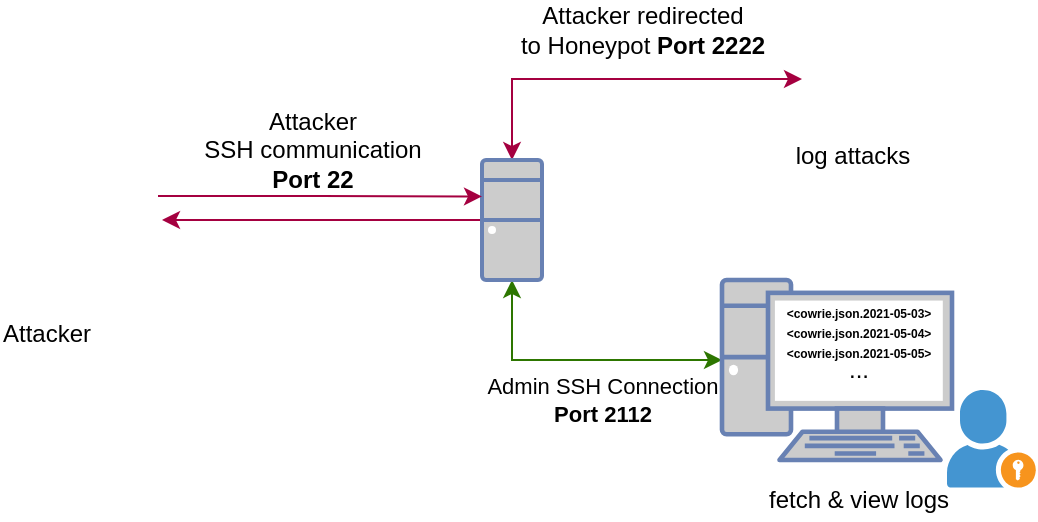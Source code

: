 <mxfile version="14.6.10" type="device"><diagram id="Bg63jcN8ruq0_OiR5aV3" name="Page-1"><mxGraphModel dx="813" dy="452" grid="1" gridSize="10" guides="1" tooltips="1" connect="1" arrows="1" fold="1" page="1" pageScale="1" pageWidth="827" pageHeight="1169" math="0" shadow="0"><root><mxCell id="0"/><mxCell id="1" parent="0"/><mxCell id="wA3lPScn3HTdmGS_-lPP-7" style="edgeStyle=orthogonalEdgeStyle;rounded=0;orthogonalLoop=1;jettySize=auto;html=1;fillColor=#d80073;strokeColor=#A50040;" edge="1" parent="1" source="wA3lPScn3HTdmGS_-lPP-1"><mxGeometry relative="1" as="geometry"><mxPoint x="360" y="400" as="targetPoint"/></mxGeometry></mxCell><mxCell id="wA3lPScn3HTdmGS_-lPP-39" style="edgeStyle=orthogonalEdgeStyle;rounded=0;orthogonalLoop=1;jettySize=auto;html=1;fontColor=#000000;startArrow=classic;startFill=1;fillColor=#60a917;strokeColor=#2D7600;" edge="1" parent="1" source="wA3lPScn3HTdmGS_-lPP-1" target="wA3lPScn3HTdmGS_-lPP-3"><mxGeometry relative="1" as="geometry"><Array as="points"><mxPoint x="535" y="470"/></Array></mxGeometry></mxCell><mxCell id="wA3lPScn3HTdmGS_-lPP-40" value="&lt;div&gt;Admin SSH Connection&lt;/div&gt;&lt;div&gt;&lt;b&gt;Port 2112&lt;/b&gt;&lt;br&gt;&lt;/div&gt;" style="edgeLabel;html=1;align=center;verticalAlign=middle;resizable=0;points=[];fontColor=#000000;" vertex="1" connectable="0" parent="wA3lPScn3HTdmGS_-lPP-39"><mxGeometry x="0.571" y="-1" relative="1" as="geometry"><mxPoint x="-29" y="19" as="offset"/></mxGeometry></mxCell><mxCell id="wA3lPScn3HTdmGS_-lPP-41" style="edgeStyle=orthogonalEdgeStyle;rounded=0;orthogonalLoop=1;jettySize=auto;html=1;exitX=0.5;exitY=0;exitDx=0;exitDy=0;exitPerimeter=0;entryX=0;entryY=0.5;entryDx=0;entryDy=0;fontColor=#000000;startArrow=classic;startFill=1;fillColor=#d80073;strokeColor=#A50040;" edge="1" parent="1" source="wA3lPScn3HTdmGS_-lPP-1" target="wA3lPScn3HTdmGS_-lPP-10"><mxGeometry relative="1" as="geometry"><Array as="points"><mxPoint x="535" y="329"/></Array></mxGeometry></mxCell><mxCell id="wA3lPScn3HTdmGS_-lPP-1" value="" style="fontColor=#0066CC;verticalAlign=top;verticalLabelPosition=bottom;labelPosition=center;align=center;html=1;outlineConnect=0;fillColor=#CCCCCC;strokeColor=#6881B3;gradientColor=none;gradientDirection=north;strokeWidth=2;shape=mxgraph.networks.desktop_pc;" vertex="1" parent="1"><mxGeometry x="520" y="370" width="30" height="60" as="geometry"/></mxCell><mxCell id="wA3lPScn3HTdmGS_-lPP-6" style="edgeStyle=orthogonalEdgeStyle;rounded=0;orthogonalLoop=1;jettySize=auto;html=1;exitX=1;exitY=0.25;exitDx=0;exitDy=0;fillColor=#d80073;strokeColor=#A50040;" edge="1" parent="1" source="wA3lPScn3HTdmGS_-lPP-5"><mxGeometry relative="1" as="geometry"><mxPoint x="520" y="388.238" as="targetPoint"/></mxGeometry></mxCell><mxCell id="wA3lPScn3HTdmGS_-lPP-5" value="" style="shape=image;html=1;verticalAlign=top;verticalLabelPosition=bottom;labelBackgroundColor=#ffffff;imageAspect=0;aspect=fixed;image=https://cdn3.iconfinder.com/data/icons/computing-technology/74/Computer_error-RAD-128.png" vertex="1" parent="1"><mxGeometry x="310" y="376" width="48" height="48" as="geometry"/></mxCell><mxCell id="wA3lPScn3HTdmGS_-lPP-8" value="&lt;div&gt;Attacker&lt;br&gt;&lt;/div&gt;&lt;div&gt;SSH communication&lt;/div&gt;&lt;b&gt;Port 22&lt;/b&gt;" style="text;html=1;align=center;verticalAlign=middle;resizable=0;points=[];autosize=1;strokeColor=none;" vertex="1" parent="1"><mxGeometry x="370" y="340" width="130" height="50" as="geometry"/></mxCell><mxCell id="wA3lPScn3HTdmGS_-lPP-9" value="&lt;div&gt;Attacker&lt;/div&gt;" style="shape=image;html=1;verticalAlign=top;verticalLabelPosition=bottom;labelBackgroundColor=#ffffff;imageAspect=0;aspect=fixed;image=https://cdn0.iconfinder.com/data/icons/kameleon-free-pack-rounded/110/Hacker-128.png" vertex="1" parent="1"><mxGeometry x="280" y="400" width="43" height="43" as="geometry"/></mxCell><mxCell id="wA3lPScn3HTdmGS_-lPP-10" value="log attacks" style="shape=image;html=1;verticalAlign=top;verticalLabelPosition=bottom;labelBackgroundColor=#ffffff;imageAspect=0;aspect=fixed;image=https://cdn4.iconfinder.com/data/icons/REALVISTA/food/png/128/honey.png" vertex="1" parent="1"><mxGeometry x="680" y="305" width="49" height="49" as="geometry"/></mxCell><mxCell id="wA3lPScn3HTdmGS_-lPP-14" value="Attacker redirected&lt;br&gt;&lt;div&gt;to Honeypot &lt;b&gt;Port 2222&lt;/b&gt;&lt;/div&gt;" style="text;html=1;align=center;verticalAlign=middle;resizable=0;points=[];autosize=1;strokeColor=none;" vertex="1" parent="1"><mxGeometry x="530" y="290" width="140" height="30" as="geometry"/></mxCell><mxCell id="wA3lPScn3HTdmGS_-lPP-38" value="" style="group" vertex="1" connectable="0" parent="1"><mxGeometry x="640" y="430" width="156.9" height="120" as="geometry"/></mxCell><mxCell id="wA3lPScn3HTdmGS_-lPP-3" value="" style="fontColor=#0066CC;verticalAlign=top;verticalLabelPosition=bottom;labelPosition=center;align=center;html=1;outlineConnect=0;fillColor=#CCCCCC;strokeColor=#6881B3;gradientColor=none;gradientDirection=north;strokeWidth=2;shape=mxgraph.networks.pc;" vertex="1" parent="wA3lPScn3HTdmGS_-lPP-38"><mxGeometry width="115" height="90" as="geometry"/></mxCell><mxCell id="wA3lPScn3HTdmGS_-lPP-19" value="&lt;b&gt;&lt;font style=&quot;font-size: 6px&quot;&gt;&amp;lt;cowrie.json.2021-05-05&amp;gt;&lt;/font&gt;&lt;/b&gt;" style="text;html=1;align=center;verticalAlign=middle;resizable=0;points=[];autosize=1;strokeColor=none;" vertex="1" parent="wA3lPScn3HTdmGS_-lPP-38"><mxGeometry x="22.5" y="25" width="90" height="20" as="geometry"/></mxCell><mxCell id="wA3lPScn3HTdmGS_-lPP-21" value="fetch &amp;amp; view logs" style="text;html=1;align=center;verticalAlign=middle;resizable=0;points=[];autosize=1;strokeColor=none;" vertex="1" parent="wA3lPScn3HTdmGS_-lPP-38"><mxGeometry x="12.5" y="100" width="110" height="20" as="geometry"/></mxCell><mxCell id="wA3lPScn3HTdmGS_-lPP-36" value="" style="shadow=0;dashed=0;html=1;strokeColor=none;fillColor=#4495D1;labelPosition=center;verticalLabelPosition=bottom;verticalAlign=top;align=center;outlineConnect=0;shape=mxgraph.veeam.portal_admin;fontColor=#000000;" vertex="1" parent="wA3lPScn3HTdmGS_-lPP-38"><mxGeometry x="112.5" y="55" width="44.4" height="48.8" as="geometry"/></mxCell><mxCell id="wA3lPScn3HTdmGS_-lPP-18" value="&lt;b&gt;&lt;font style=&quot;font-size: 6px&quot;&gt;&amp;lt;cowrie.json.2021-05-04&amp;gt;&lt;/font&gt;&lt;/b&gt;" style="text;html=1;align=center;verticalAlign=middle;resizable=0;points=[];autosize=1;strokeColor=none;" vertex="1" parent="wA3lPScn3HTdmGS_-lPP-38"><mxGeometry x="22.5" y="15" width="90" height="20" as="geometry"/></mxCell><mxCell id="wA3lPScn3HTdmGS_-lPP-17" value="&lt;b&gt;&lt;font style=&quot;font-size: 6px&quot;&gt;&amp;lt;cowrie.json.2021-05-03&amp;gt;&lt;/font&gt;&lt;/b&gt;" style="text;html=1;align=center;verticalAlign=middle;resizable=0;points=[];autosize=1;strokeColor=none;" vertex="1" parent="wA3lPScn3HTdmGS_-lPP-38"><mxGeometry x="22.5" y="5" width="90" height="20" as="geometry"/></mxCell><mxCell id="wA3lPScn3HTdmGS_-lPP-20" value="..." style="text;html=1;align=center;verticalAlign=middle;resizable=0;points=[];autosize=1;strokeColor=none;" vertex="1" parent="wA3lPScn3HTdmGS_-lPP-38"><mxGeometry x="57.5" y="35" width="20" height="20" as="geometry"/></mxCell></root></mxGraphModel></diagram></mxfile>